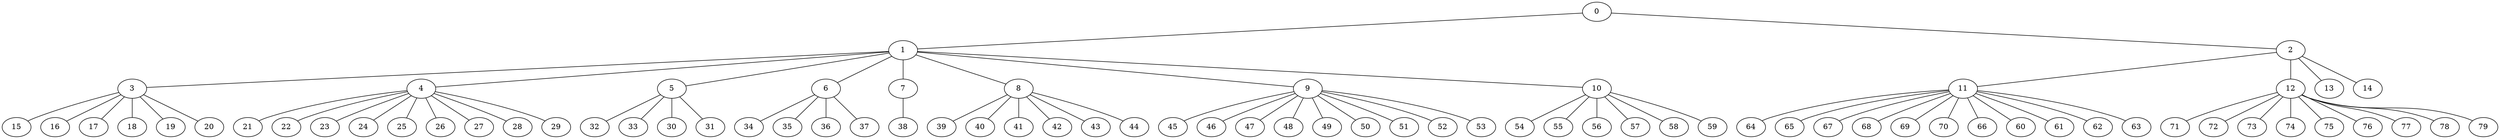 
graph graphname {
    0 -- 1
0 -- 2
1 -- 3
1 -- 4
1 -- 5
1 -- 6
1 -- 7
1 -- 8
1 -- 9
1 -- 10
2 -- 11
2 -- 12
2 -- 13
2 -- 14
3 -- 15
3 -- 16
3 -- 17
3 -- 18
3 -- 19
3 -- 20
4 -- 21
4 -- 22
4 -- 23
4 -- 24
4 -- 25
4 -- 26
4 -- 27
4 -- 28
4 -- 29
5 -- 32
5 -- 33
5 -- 30
5 -- 31
6 -- 34
6 -- 35
6 -- 36
6 -- 37
7 -- 38
8 -- 39
8 -- 40
8 -- 41
8 -- 42
8 -- 43
8 -- 44
9 -- 45
9 -- 46
9 -- 47
9 -- 48
9 -- 49
9 -- 50
9 -- 51
9 -- 52
9 -- 53
10 -- 54
10 -- 55
10 -- 56
10 -- 57
10 -- 58
10 -- 59
11 -- 64
11 -- 65
11 -- 67
11 -- 68
11 -- 69
11 -- 70
11 -- 66
11 -- 60
11 -- 61
11 -- 62
11 -- 63
12 -- 71
12 -- 72
12 -- 73
12 -- 74
12 -- 75
12 -- 76
12 -- 77
12 -- 78
12 -- 79

}
